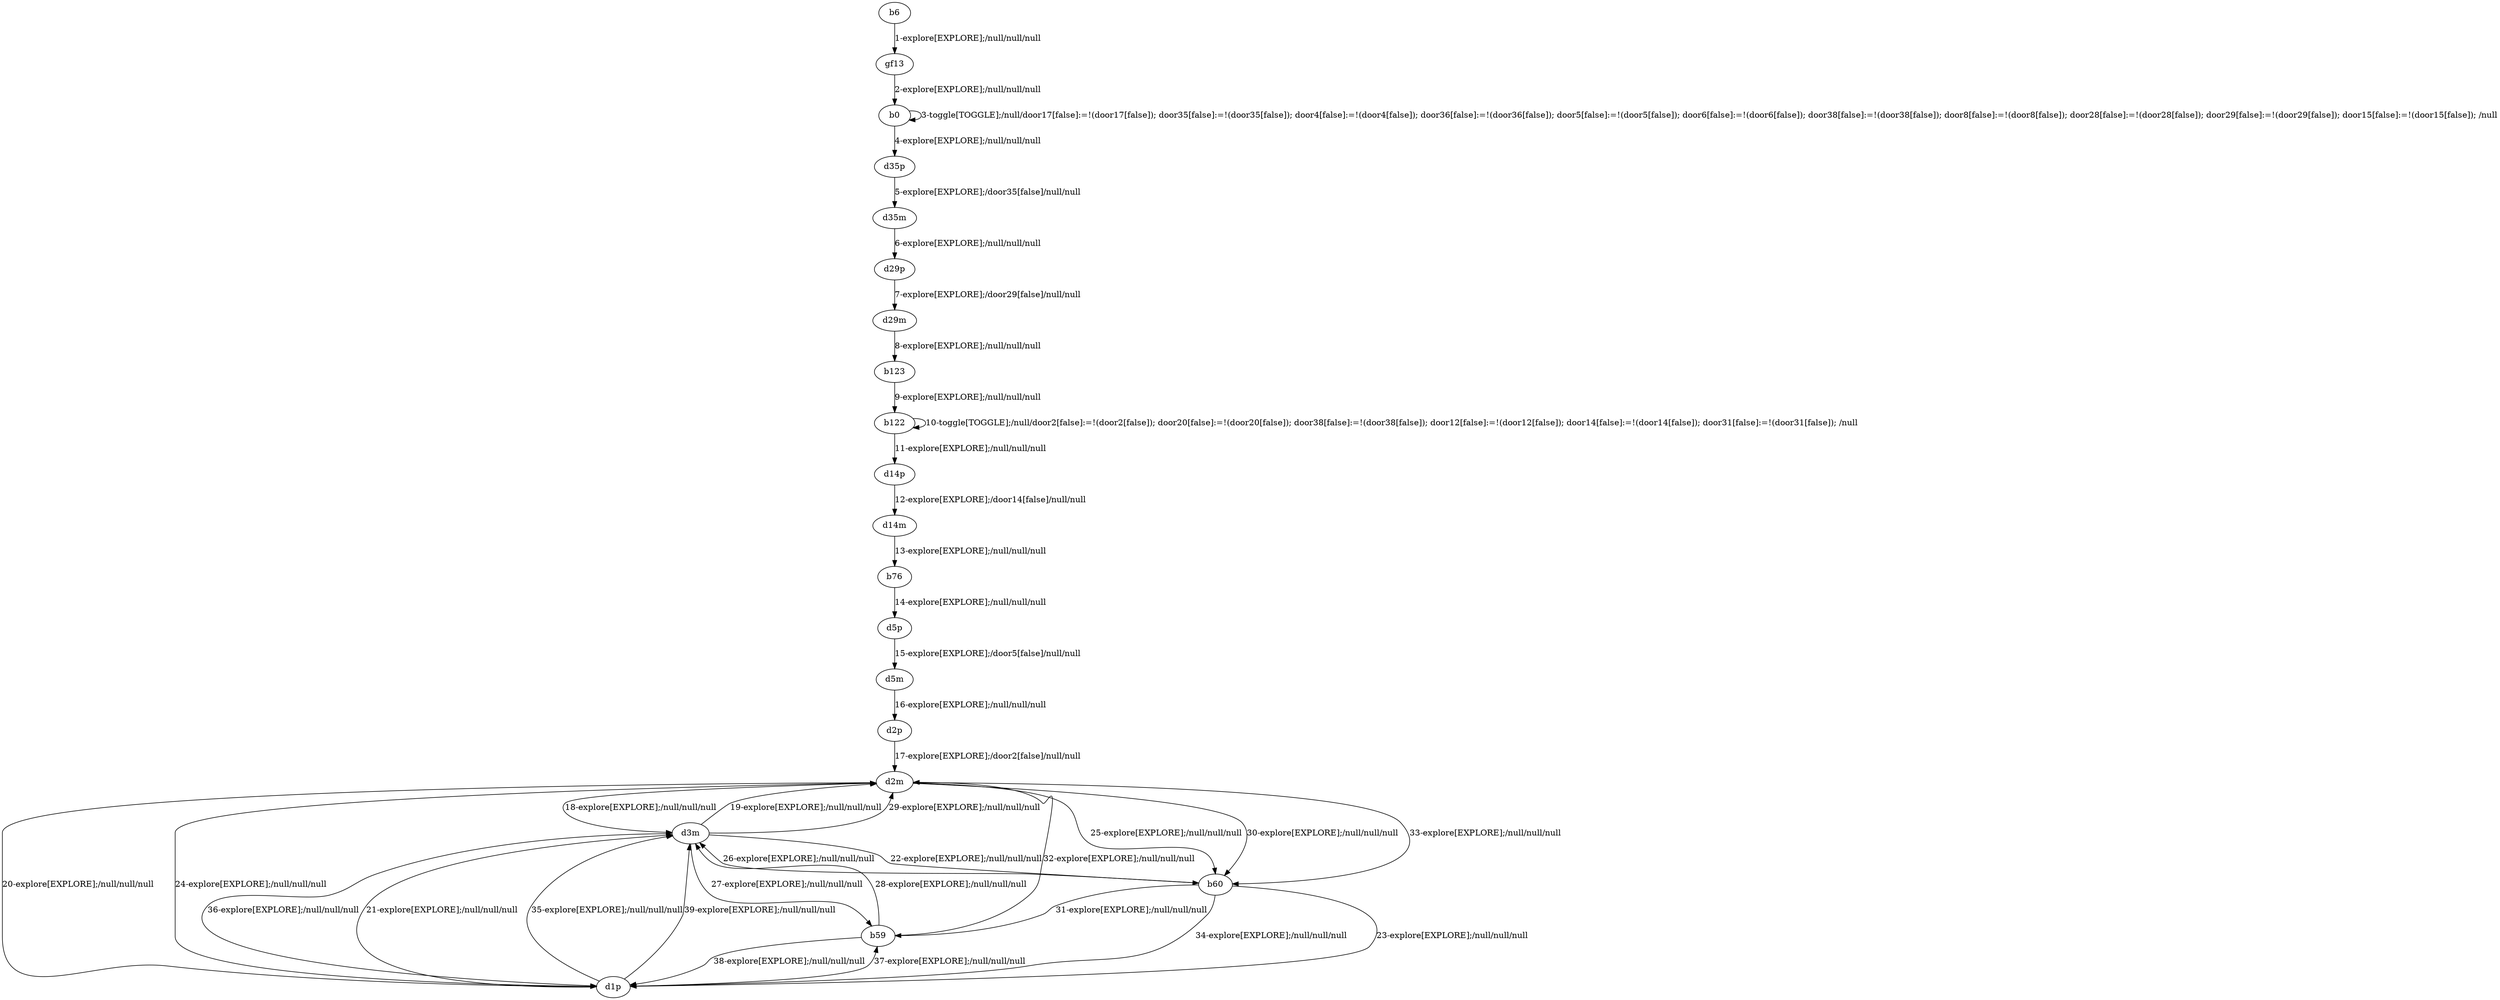 # Total number of goals covered by this test: 1
# b60 --> b59

digraph g {
"b6" -> "gf13" [label = "1-explore[EXPLORE];/null/null/null"];
"gf13" -> "b0" [label = "2-explore[EXPLORE];/null/null/null"];
"b0" -> "b0" [label = "3-toggle[TOGGLE];/null/door17[false]:=!(door17[false]); door35[false]:=!(door35[false]); door4[false]:=!(door4[false]); door36[false]:=!(door36[false]); door5[false]:=!(door5[false]); door6[false]:=!(door6[false]); door38[false]:=!(door38[false]); door8[false]:=!(door8[false]); door28[false]:=!(door28[false]); door29[false]:=!(door29[false]); door15[false]:=!(door15[false]); /null"];
"b0" -> "d35p" [label = "4-explore[EXPLORE];/null/null/null"];
"d35p" -> "d35m" [label = "5-explore[EXPLORE];/door35[false]/null/null"];
"d35m" -> "d29p" [label = "6-explore[EXPLORE];/null/null/null"];
"d29p" -> "d29m" [label = "7-explore[EXPLORE];/door29[false]/null/null"];
"d29m" -> "b123" [label = "8-explore[EXPLORE];/null/null/null"];
"b123" -> "b122" [label = "9-explore[EXPLORE];/null/null/null"];
"b122" -> "b122" [label = "10-toggle[TOGGLE];/null/door2[false]:=!(door2[false]); door20[false]:=!(door20[false]); door38[false]:=!(door38[false]); door12[false]:=!(door12[false]); door14[false]:=!(door14[false]); door31[false]:=!(door31[false]); /null"];
"b122" -> "d14p" [label = "11-explore[EXPLORE];/null/null/null"];
"d14p" -> "d14m" [label = "12-explore[EXPLORE];/door14[false]/null/null"];
"d14m" -> "b76" [label = "13-explore[EXPLORE];/null/null/null"];
"b76" -> "d5p" [label = "14-explore[EXPLORE];/null/null/null"];
"d5p" -> "d5m" [label = "15-explore[EXPLORE];/door5[false]/null/null"];
"d5m" -> "d2p" [label = "16-explore[EXPLORE];/null/null/null"];
"d2p" -> "d2m" [label = "17-explore[EXPLORE];/door2[false]/null/null"];
"d2m" -> "d3m" [label = "18-explore[EXPLORE];/null/null/null"];
"d3m" -> "d2m" [label = "19-explore[EXPLORE];/null/null/null"];
"d2m" -> "d1p" [label = "20-explore[EXPLORE];/null/null/null"];
"d1p" -> "d3m" [label = "21-explore[EXPLORE];/null/null/null"];
"d3m" -> "b60" [label = "22-explore[EXPLORE];/null/null/null"];
"b60" -> "d1p" [label = "23-explore[EXPLORE];/null/null/null"];
"d1p" -> "d2m" [label = "24-explore[EXPLORE];/null/null/null"];
"d2m" -> "b60" [label = "25-explore[EXPLORE];/null/null/null"];
"b60" -> "d3m" [label = "26-explore[EXPLORE];/null/null/null"];
"d3m" -> "b59" [label = "27-explore[EXPLORE];/null/null/null"];
"b59" -> "d3m" [label = "28-explore[EXPLORE];/null/null/null"];
"d3m" -> "d2m" [label = "29-explore[EXPLORE];/null/null/null"];
"d2m" -> "b60" [label = "30-explore[EXPLORE];/null/null/null"];
"b60" -> "b59" [label = "31-explore[EXPLORE];/null/null/null"];
"b59" -> "d2m" [label = "32-explore[EXPLORE];/null/null/null"];
"d2m" -> "b60" [label = "33-explore[EXPLORE];/null/null/null"];
"b60" -> "d1p" [label = "34-explore[EXPLORE];/null/null/null"];
"d1p" -> "d3m" [label = "35-explore[EXPLORE];/null/null/null"];
"d3m" -> "d1p" [label = "36-explore[EXPLORE];/null/null/null"];
"d1p" -> "b59" [label = "37-explore[EXPLORE];/null/null/null"];
"b59" -> "d1p" [label = "38-explore[EXPLORE];/null/null/null"];
"d1p" -> "d3m" [label = "39-explore[EXPLORE];/null/null/null"];
}